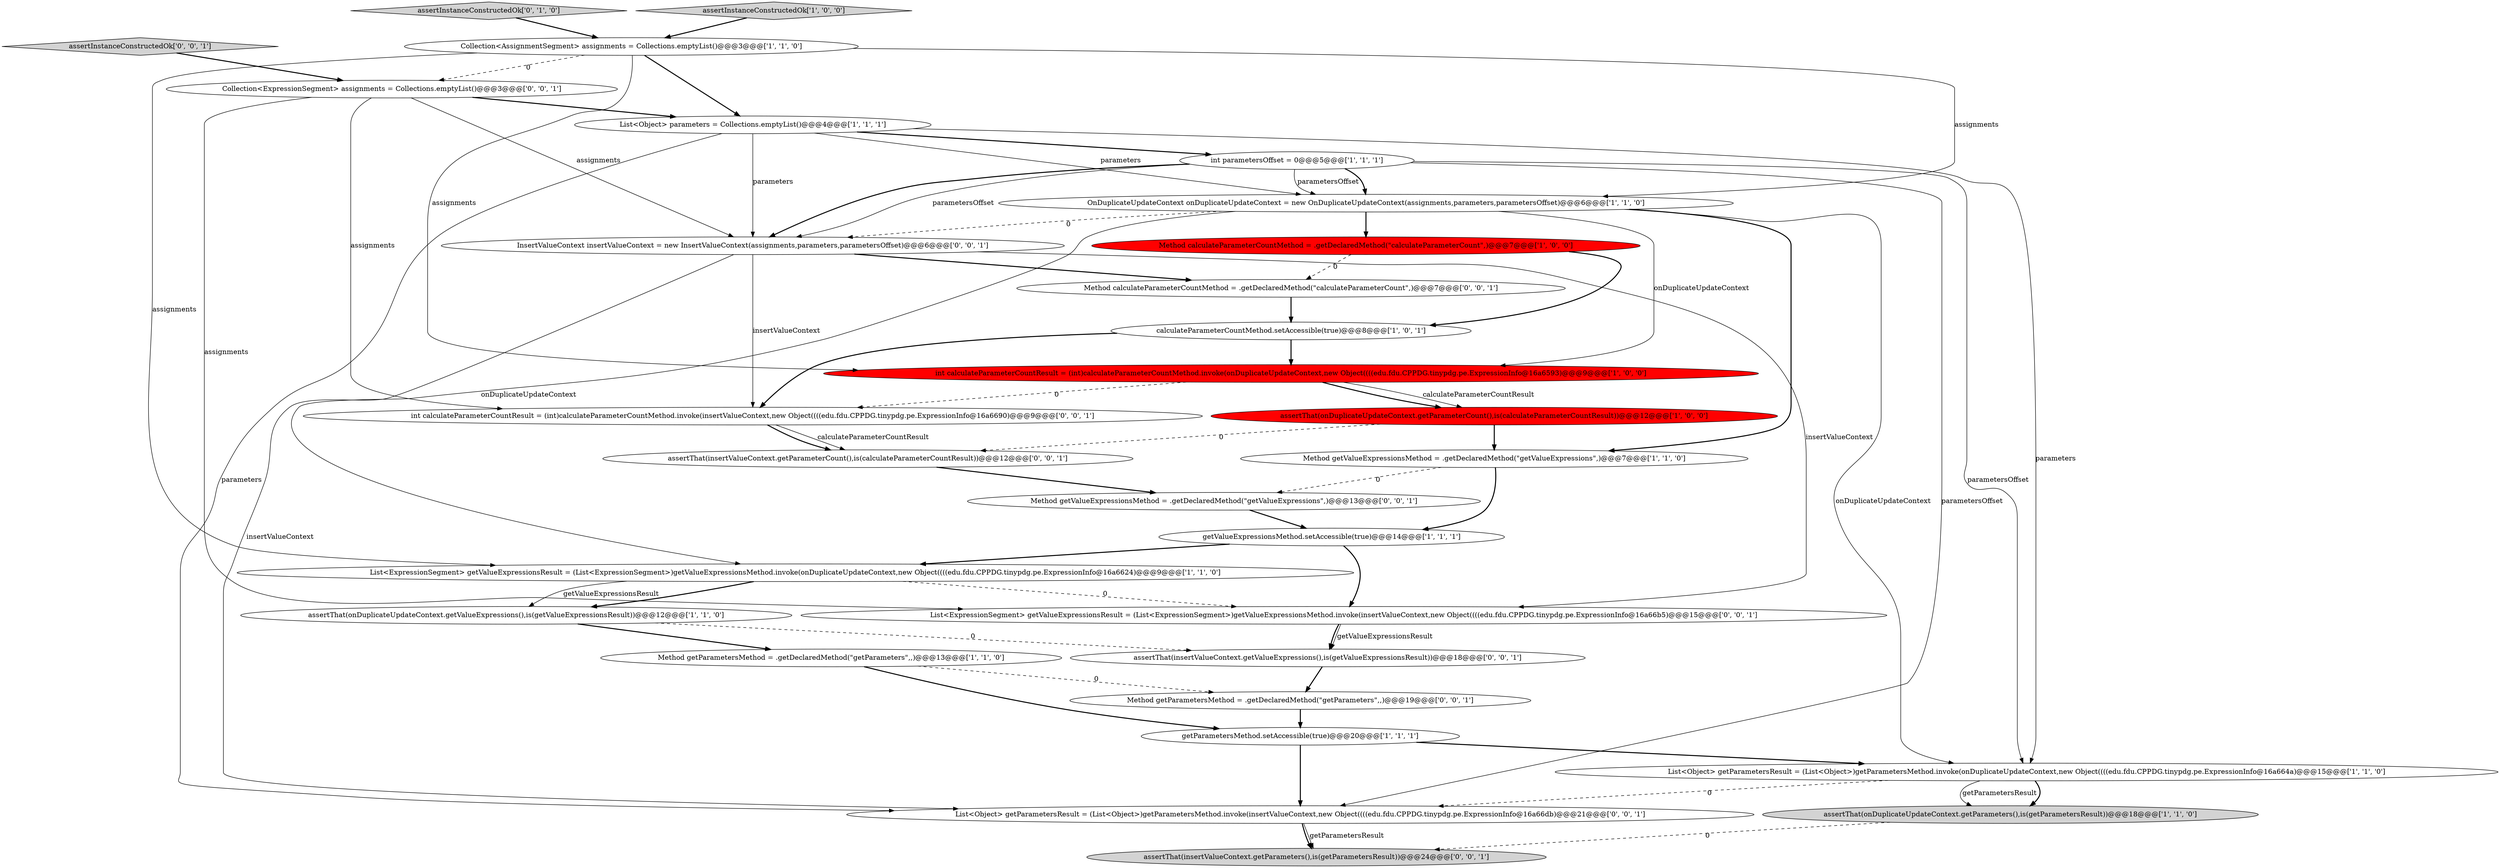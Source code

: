 digraph {
23 [style = filled, label = "Method getParametersMethod = .getDeclaredMethod(\"getParameters\",,)@@@19@@@['0', '0', '1']", fillcolor = white, shape = ellipse image = "AAA0AAABBB3BBB"];
25 [style = filled, label = "assertThat(insertValueContext.getParameters(),is(getParametersResult))@@@24@@@['0', '0', '1']", fillcolor = lightgray, shape = ellipse image = "AAA0AAABBB3BBB"];
1 [style = filled, label = "calculateParameterCountMethod.setAccessible(true)@@@8@@@['1', '0', '1']", fillcolor = white, shape = ellipse image = "AAA0AAABBB1BBB"];
0 [style = filled, label = "List<Object> parameters = Collections.emptyList()@@@4@@@['1', '1', '1']", fillcolor = white, shape = ellipse image = "AAA0AAABBB1BBB"];
10 [style = filled, label = "Collection<AssignmentSegment> assignments = Collections.emptyList()@@@3@@@['1', '1', '0']", fillcolor = white, shape = ellipse image = "AAA0AAABBB1BBB"];
28 [style = filled, label = "List<Object> getParametersResult = (List<Object>)getParametersMethod.invoke(insertValueContext,new Object((((edu.fdu.CPPDG.tinypdg.pe.ExpressionInfo@16a66db)@@@21@@@['0', '0', '1']", fillcolor = white, shape = ellipse image = "AAA0AAABBB3BBB"];
5 [style = filled, label = "List<Object> getParametersResult = (List<Object>)getParametersMethod.invoke(onDuplicateUpdateContext,new Object((((edu.fdu.CPPDG.tinypdg.pe.ExpressionInfo@16a664a)@@@15@@@['1', '1', '0']", fillcolor = white, shape = ellipse image = "AAA0AAABBB1BBB"];
3 [style = filled, label = "getValueExpressionsMethod.setAccessible(true)@@@14@@@['1', '1', '1']", fillcolor = white, shape = ellipse image = "AAA0AAABBB1BBB"];
16 [style = filled, label = "OnDuplicateUpdateContext onDuplicateUpdateContext = new OnDuplicateUpdateContext(assignments,parameters,parametersOffset)@@@6@@@['1', '1', '0']", fillcolor = white, shape = ellipse image = "AAA0AAABBB1BBB"];
17 [style = filled, label = "assertInstanceConstructedOk['0', '1', '0']", fillcolor = lightgray, shape = diamond image = "AAA0AAABBB2BBB"];
26 [style = filled, label = "List<ExpressionSegment> getValueExpressionsResult = (List<ExpressionSegment>)getValueExpressionsMethod.invoke(insertValueContext,new Object((((edu.fdu.CPPDG.tinypdg.pe.ExpressionInfo@16a66b5)@@@15@@@['0', '0', '1']", fillcolor = white, shape = ellipse image = "AAA0AAABBB3BBB"];
29 [style = filled, label = "assertThat(insertValueContext.getValueExpressions(),is(getValueExpressionsResult))@@@18@@@['0', '0', '1']", fillcolor = white, shape = ellipse image = "AAA0AAABBB3BBB"];
20 [style = filled, label = "assertThat(insertValueContext.getParameterCount(),is(calculateParameterCountResult))@@@12@@@['0', '0', '1']", fillcolor = white, shape = ellipse image = "AAA0AAABBB3BBB"];
2 [style = filled, label = "int parametersOffset = 0@@@5@@@['1', '1', '1']", fillcolor = white, shape = ellipse image = "AAA0AAABBB1BBB"];
14 [style = filled, label = "int calculateParameterCountResult = (int)calculateParameterCountMethod.invoke(onDuplicateUpdateContext,new Object((((edu.fdu.CPPDG.tinypdg.pe.ExpressionInfo@16a6593)@@@9@@@['1', '0', '0']", fillcolor = red, shape = ellipse image = "AAA1AAABBB1BBB"];
19 [style = filled, label = "assertInstanceConstructedOk['0', '0', '1']", fillcolor = lightgray, shape = diamond image = "AAA0AAABBB3BBB"];
22 [style = filled, label = "InsertValueContext insertValueContext = new InsertValueContext(assignments,parameters,parametersOffset)@@@6@@@['0', '0', '1']", fillcolor = white, shape = ellipse image = "AAA0AAABBB3BBB"];
11 [style = filled, label = "assertThat(onDuplicateUpdateContext.getParameterCount(),is(calculateParameterCountResult))@@@12@@@['1', '0', '0']", fillcolor = red, shape = ellipse image = "AAA1AAABBB1BBB"];
15 [style = filled, label = "assertInstanceConstructedOk['1', '0', '0']", fillcolor = lightgray, shape = diamond image = "AAA0AAABBB1BBB"];
12 [style = filled, label = "List<ExpressionSegment> getValueExpressionsResult = (List<ExpressionSegment>)getValueExpressionsMethod.invoke(onDuplicateUpdateContext,new Object((((edu.fdu.CPPDG.tinypdg.pe.ExpressionInfo@16a6624)@@@9@@@['1', '1', '0']", fillcolor = white, shape = ellipse image = "AAA0AAABBB1BBB"];
4 [style = filled, label = "Method getParametersMethod = .getDeclaredMethod(\"getParameters\",,)@@@13@@@['1', '1', '0']", fillcolor = white, shape = ellipse image = "AAA0AAABBB1BBB"];
27 [style = filled, label = "int calculateParameterCountResult = (int)calculateParameterCountMethod.invoke(insertValueContext,new Object((((edu.fdu.CPPDG.tinypdg.pe.ExpressionInfo@16a6690)@@@9@@@['0', '0', '1']", fillcolor = white, shape = ellipse image = "AAA0AAABBB3BBB"];
6 [style = filled, label = "Method getValueExpressionsMethod = .getDeclaredMethod(\"getValueExpressions\",)@@@7@@@['1', '1', '0']", fillcolor = white, shape = ellipse image = "AAA0AAABBB1BBB"];
13 [style = filled, label = "getParametersMethod.setAccessible(true)@@@20@@@['1', '1', '1']", fillcolor = white, shape = ellipse image = "AAA0AAABBB1BBB"];
24 [style = filled, label = "Collection<ExpressionSegment> assignments = Collections.emptyList()@@@3@@@['0', '0', '1']", fillcolor = white, shape = ellipse image = "AAA0AAABBB3BBB"];
7 [style = filled, label = "Method calculateParameterCountMethod = .getDeclaredMethod(\"calculateParameterCount\",)@@@7@@@['1', '0', '0']", fillcolor = red, shape = ellipse image = "AAA1AAABBB1BBB"];
21 [style = filled, label = "Method calculateParameterCountMethod = .getDeclaredMethod(\"calculateParameterCount\",)@@@7@@@['0', '0', '1']", fillcolor = white, shape = ellipse image = "AAA0AAABBB3BBB"];
8 [style = filled, label = "assertThat(onDuplicateUpdateContext.getValueExpressions(),is(getValueExpressionsResult))@@@12@@@['1', '1', '0']", fillcolor = white, shape = ellipse image = "AAA0AAABBB1BBB"];
18 [style = filled, label = "Method getValueExpressionsMethod = .getDeclaredMethod(\"getValueExpressions\",)@@@13@@@['0', '0', '1']", fillcolor = white, shape = ellipse image = "AAA0AAABBB3BBB"];
9 [style = filled, label = "assertThat(onDuplicateUpdateContext.getParameters(),is(getParametersResult))@@@18@@@['1', '1', '0']", fillcolor = lightgray, shape = ellipse image = "AAA0AAABBB1BBB"];
17->10 [style = bold, label=""];
6->3 [style = bold, label=""];
16->22 [style = dashed, label="0"];
18->3 [style = bold, label=""];
15->10 [style = bold, label=""];
10->16 [style = solid, label="assignments"];
7->1 [style = bold, label=""];
28->25 [style = solid, label="getParametersResult"];
7->21 [style = dashed, label="0"];
10->14 [style = solid, label="assignments"];
11->20 [style = dashed, label="0"];
5->9 [style = bold, label=""];
2->22 [style = solid, label="parametersOffset"];
24->0 [style = bold, label=""];
16->6 [style = bold, label=""];
26->29 [style = bold, label=""];
11->6 [style = bold, label=""];
4->13 [style = bold, label=""];
0->2 [style = bold, label=""];
1->27 [style = bold, label=""];
16->7 [style = bold, label=""];
22->21 [style = bold, label=""];
3->26 [style = bold, label=""];
0->22 [style = solid, label="parameters"];
5->9 [style = solid, label="getParametersResult"];
29->23 [style = bold, label=""];
3->12 [style = bold, label=""];
2->5 [style = solid, label="parametersOffset"];
16->12 [style = solid, label="onDuplicateUpdateContext"];
22->26 [style = solid, label="insertValueContext"];
2->16 [style = solid, label="parametersOffset"];
14->27 [style = dashed, label="0"];
26->29 [style = solid, label="getValueExpressionsResult"];
0->16 [style = solid, label="parameters"];
14->11 [style = solid, label="calculateParameterCountResult"];
19->24 [style = bold, label=""];
6->18 [style = dashed, label="0"];
24->26 [style = solid, label="assignments"];
20->18 [style = bold, label=""];
12->26 [style = dashed, label="0"];
16->5 [style = solid, label="onDuplicateUpdateContext"];
10->12 [style = solid, label="assignments"];
24->27 [style = solid, label="assignments"];
5->28 [style = dashed, label="0"];
0->28 [style = solid, label="parameters"];
23->13 [style = bold, label=""];
16->14 [style = solid, label="onDuplicateUpdateContext"];
12->8 [style = bold, label=""];
2->28 [style = solid, label="parametersOffset"];
10->0 [style = bold, label=""];
21->1 [style = bold, label=""];
9->25 [style = dashed, label="0"];
13->5 [style = bold, label=""];
28->25 [style = bold, label=""];
22->27 [style = solid, label="insertValueContext"];
1->14 [style = bold, label=""];
0->5 [style = solid, label="parameters"];
8->4 [style = bold, label=""];
12->8 [style = solid, label="getValueExpressionsResult"];
2->22 [style = bold, label=""];
24->22 [style = solid, label="assignments"];
27->20 [style = solid, label="calculateParameterCountResult"];
4->23 [style = dashed, label="0"];
14->11 [style = bold, label=""];
27->20 [style = bold, label=""];
10->24 [style = dashed, label="0"];
8->29 [style = dashed, label="0"];
22->28 [style = solid, label="insertValueContext"];
13->28 [style = bold, label=""];
2->16 [style = bold, label=""];
}
